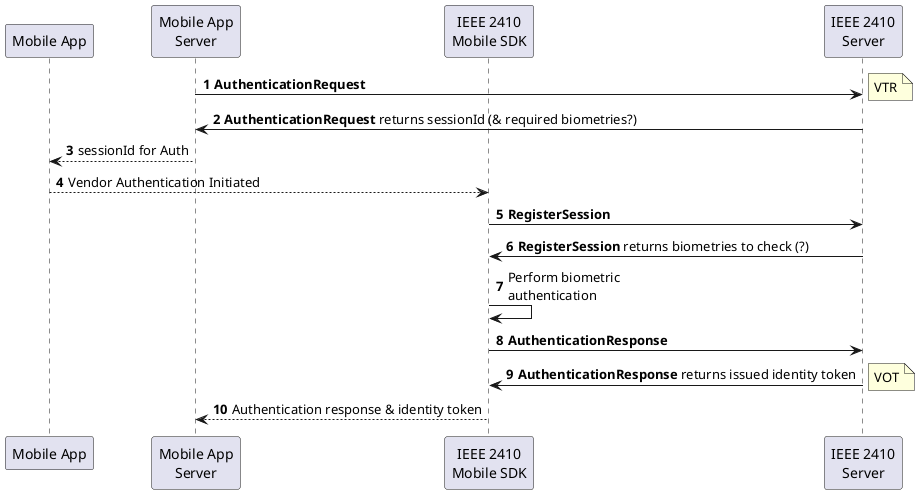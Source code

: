 @startuml
autonumber
participant "Mobile App" as MobileApp
participant "Mobile App\nServer" as MobileSrv
participant "IEEE 2410\nMobile SDK" as SDK
participant "IEEE 2410\nServer" as Server

MobileSrv -> Server : **AuthenticationRequest**
note right : VTR
Server -> MobileSrv : **AuthenticationRequest** returns sessionId (& required biometries?)
MobileSrv  --> MobileApp : sessionId for Auth
MobileApp --> SDK : Vendor Authentication Initiated
SDK -> Server : **RegisterSession**
Server -> SDK : **RegisterSession** returns biometries to check (?)
SDK -> SDK : Perform biometric\nauthentication
SDK -> Server : **AuthenticationResponse**
Server -> SDK : **AuthenticationResponse** returns issued identity token
note right : VOT
SDK --> MobileSrv : Authentication response & identity token
@enduml
